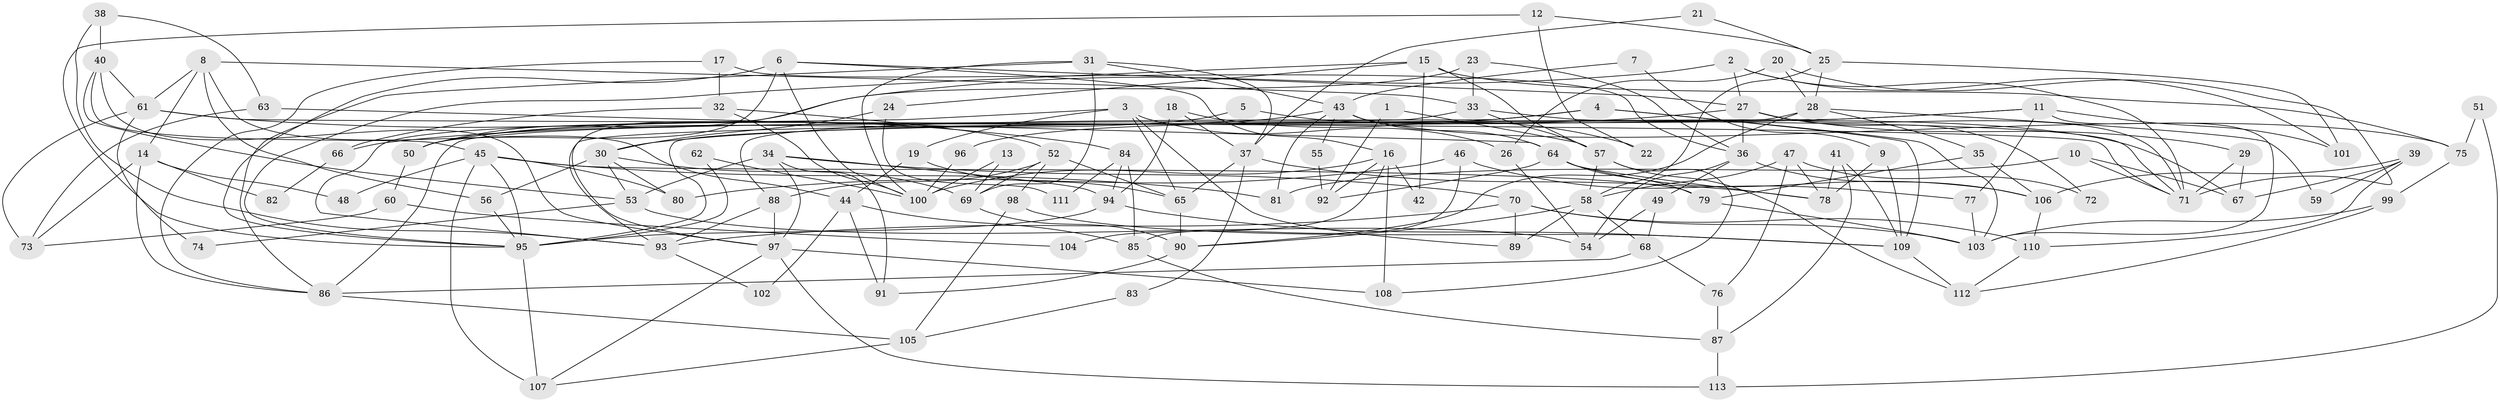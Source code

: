 // coarse degree distribution, {6: 0.2191780821917808, 7: 0.0684931506849315, 8: 0.1232876712328767, 2: 0.1917808219178082, 3: 0.1643835616438356, 4: 0.0958904109589041, 5: 0.0958904109589041, 12: 0.0136986301369863, 9: 0.0273972602739726}
// Generated by graph-tools (version 1.1) at 2025/41/03/06/25 10:41:56]
// undirected, 113 vertices, 226 edges
graph export_dot {
graph [start="1"]
  node [color=gray90,style=filled];
  1;
  2;
  3;
  4;
  5;
  6;
  7;
  8;
  9;
  10;
  11;
  12;
  13;
  14;
  15;
  16;
  17;
  18;
  19;
  20;
  21;
  22;
  23;
  24;
  25;
  26;
  27;
  28;
  29;
  30;
  31;
  32;
  33;
  34;
  35;
  36;
  37;
  38;
  39;
  40;
  41;
  42;
  43;
  44;
  45;
  46;
  47;
  48;
  49;
  50;
  51;
  52;
  53;
  54;
  55;
  56;
  57;
  58;
  59;
  60;
  61;
  62;
  63;
  64;
  65;
  66;
  67;
  68;
  69;
  70;
  71;
  72;
  73;
  74;
  75;
  76;
  77;
  78;
  79;
  80;
  81;
  82;
  83;
  84;
  85;
  86;
  87;
  88;
  89;
  90;
  91;
  92;
  93;
  94;
  95;
  96;
  97;
  98;
  99;
  100;
  101;
  102;
  103;
  104;
  105;
  106;
  107;
  108;
  109;
  110;
  111;
  112;
  113;
  1 -- 57;
  1 -- 92;
  2 -- 27;
  2 -- 71;
  2 -- 50;
  2 -- 101;
  3 -- 19;
  3 -- 93;
  3 -- 26;
  3 -- 65;
  3 -- 89;
  4 -- 88;
  4 -- 103;
  4 -- 96;
  4 -- 109;
  5 -- 67;
  5 -- 50;
  6 -- 95;
  6 -- 16;
  6 -- 27;
  6 -- 50;
  6 -- 100;
  7 -- 9;
  7 -- 43;
  8 -- 61;
  8 -- 33;
  8 -- 14;
  8 -- 44;
  8 -- 56;
  9 -- 109;
  9 -- 78;
  10 -- 81;
  10 -- 67;
  10 -- 71;
  11 -- 103;
  11 -- 30;
  11 -- 77;
  11 -- 95;
  11 -- 101;
  12 -- 95;
  12 -- 25;
  12 -- 22;
  13 -- 69;
  13 -- 100;
  14 -- 73;
  14 -- 48;
  14 -- 82;
  14 -- 86;
  15 -- 95;
  15 -- 57;
  15 -- 24;
  15 -- 42;
  15 -- 75;
  16 -- 108;
  16 -- 100;
  16 -- 42;
  16 -- 92;
  16 -- 104;
  17 -- 86;
  17 -- 32;
  17 -- 36;
  18 -- 94;
  18 -- 37;
  18 -- 22;
  19 -- 44;
  19 -- 65;
  20 -- 28;
  20 -- 71;
  20 -- 26;
  21 -- 37;
  21 -- 25;
  23 -- 33;
  23 -- 97;
  23 -- 36;
  24 -- 30;
  24 -- 111;
  25 -- 101;
  25 -- 58;
  25 -- 28;
  26 -- 54;
  27 -- 36;
  27 -- 29;
  27 -- 66;
  27 -- 71;
  27 -- 72;
  28 -- 90;
  28 -- 35;
  28 -- 59;
  28 -- 93;
  29 -- 71;
  29 -- 67;
  30 -- 69;
  30 -- 56;
  30 -- 53;
  30 -- 80;
  31 -- 86;
  31 -- 43;
  31 -- 37;
  31 -- 69;
  31 -- 100;
  32 -- 52;
  32 -- 100;
  32 -- 66;
  33 -- 71;
  33 -- 86;
  33 -- 57;
  34 -- 53;
  34 -- 94;
  34 -- 70;
  34 -- 91;
  34 -- 97;
  35 -- 79;
  35 -- 106;
  36 -- 49;
  36 -- 54;
  36 -- 106;
  37 -- 65;
  37 -- 78;
  37 -- 83;
  38 -- 93;
  38 -- 40;
  38 -- 63;
  39 -- 106;
  39 -- 110;
  39 -- 59;
  39 -- 67;
  40 -- 97;
  40 -- 53;
  40 -- 45;
  40 -- 61;
  41 -- 78;
  41 -- 109;
  41 -- 87;
  43 -- 75;
  43 -- 50;
  43 -- 55;
  43 -- 64;
  43 -- 81;
  44 -- 85;
  44 -- 91;
  44 -- 102;
  45 -- 107;
  45 -- 48;
  45 -- 79;
  45 -- 80;
  45 -- 81;
  45 -- 95;
  46 -- 77;
  46 -- 80;
  46 -- 85;
  47 -- 78;
  47 -- 76;
  47 -- 58;
  47 -- 72;
  49 -- 54;
  49 -- 68;
  50 -- 60;
  51 -- 75;
  51 -- 113;
  52 -- 98;
  52 -- 65;
  52 -- 69;
  52 -- 88;
  53 -- 54;
  53 -- 74;
  55 -- 92;
  56 -- 95;
  57 -- 58;
  57 -- 108;
  57 -- 112;
  58 -- 90;
  58 -- 68;
  58 -- 89;
  60 -- 73;
  60 -- 104;
  61 -- 71;
  61 -- 73;
  61 -- 74;
  61 -- 84;
  62 -- 100;
  62 -- 95;
  63 -- 64;
  63 -- 73;
  64 -- 106;
  64 -- 78;
  64 -- 79;
  64 -- 92;
  65 -- 90;
  66 -- 82;
  68 -- 76;
  68 -- 86;
  69 -- 90;
  70 -- 89;
  70 -- 93;
  70 -- 103;
  70 -- 110;
  75 -- 99;
  76 -- 87;
  77 -- 103;
  79 -- 103;
  83 -- 105;
  84 -- 94;
  84 -- 85;
  84 -- 111;
  85 -- 87;
  86 -- 105;
  87 -- 113;
  88 -- 93;
  88 -- 97;
  90 -- 91;
  93 -- 102;
  94 -- 109;
  94 -- 95;
  95 -- 107;
  96 -- 100;
  97 -- 107;
  97 -- 108;
  97 -- 113;
  98 -- 105;
  98 -- 109;
  99 -- 103;
  99 -- 112;
  105 -- 107;
  106 -- 110;
  109 -- 112;
  110 -- 112;
}
